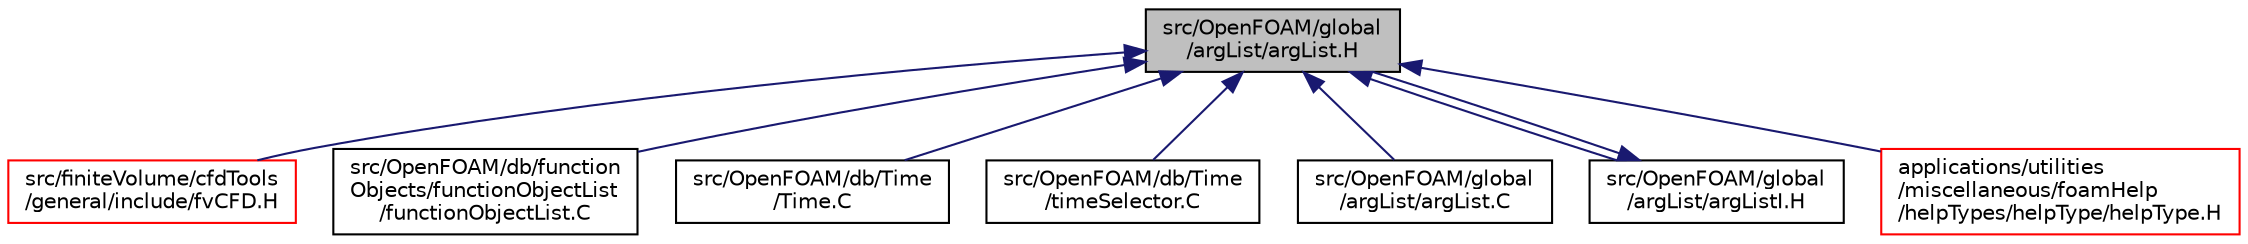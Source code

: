 digraph "src/OpenFOAM/global/argList/argList.H"
{
  bgcolor="transparent";
  edge [fontname="Helvetica",fontsize="10",labelfontname="Helvetica",labelfontsize="10"];
  node [fontname="Helvetica",fontsize="10",shape=record];
  Node107 [label="src/OpenFOAM/global\l/argList/argList.H",height=0.2,width=0.4,color="black", fillcolor="grey75", style="filled", fontcolor="black"];
  Node107 -> Node108 [dir="back",color="midnightblue",fontsize="10",style="solid",fontname="Helvetica"];
  Node108 [label="src/finiteVolume/cfdTools\l/general/include/fvCFD.H",height=0.2,width=0.4,color="red",URL="$a01328.html"];
  Node107 -> Node113 [dir="back",color="midnightblue",fontsize="10",style="solid",fontname="Helvetica"];
  Node113 [label="src/OpenFOAM/db/function\lObjects/functionObjectList\l/functionObjectList.C",height=0.2,width=0.4,color="black",URL="$a09653.html"];
  Node107 -> Node114 [dir="back",color="midnightblue",fontsize="10",style="solid",fontname="Helvetica"];
  Node114 [label="src/OpenFOAM/db/Time\l/Time.C",height=0.2,width=0.4,color="black",URL="$a10022.html"];
  Node107 -> Node115 [dir="back",color="midnightblue",fontsize="10",style="solid",fontname="Helvetica"];
  Node115 [label="src/OpenFOAM/db/Time\l/timeSelector.C",height=0.2,width=0.4,color="black",URL="$a10037.html"];
  Node107 -> Node116 [dir="back",color="midnightblue",fontsize="10",style="solid",fontname="Helvetica"];
  Node116 [label="src/OpenFOAM/global\l/argList/argList.C",height=0.2,width=0.4,color="black",URL="$a10904.html"];
  Node107 -> Node117 [dir="back",color="midnightblue",fontsize="10",style="solid",fontname="Helvetica"];
  Node117 [label="src/OpenFOAM/global\l/argList/argListI.H",height=0.2,width=0.4,color="black",URL="$a10910.html"];
  Node117 -> Node107 [dir="back",color="midnightblue",fontsize="10",style="solid",fontname="Helvetica"];
  Node107 -> Node118 [dir="back",color="midnightblue",fontsize="10",style="solid",fontname="Helvetica"];
  Node118 [label="applications/utilities\l/miscellaneous/foamHelp\l/helpTypes/helpType/helpType.H",height=0.2,width=0.4,color="red",URL="$a19154.html"];
}
